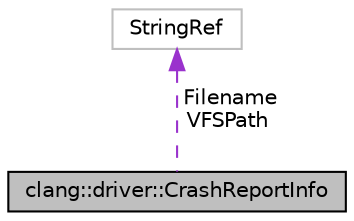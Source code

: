 digraph "clang::driver::CrashReportInfo"
{
 // LATEX_PDF_SIZE
  bgcolor="transparent";
  edge [fontname="Helvetica",fontsize="10",labelfontname="Helvetica",labelfontsize="10"];
  node [fontname="Helvetica",fontsize="10",shape=record];
  Node1 [label="clang::driver::CrashReportInfo",height=0.2,width=0.4,color="black", fillcolor="grey75", style="filled", fontcolor="black",tooltip=" "];
  Node2 -> Node1 [dir="back",color="darkorchid3",fontsize="10",style="dashed",label=" Filename\nVFSPath" ,fontname="Helvetica"];
  Node2 [label="StringRef",height=0.2,width=0.4,color="grey75",tooltip=" "];
}
